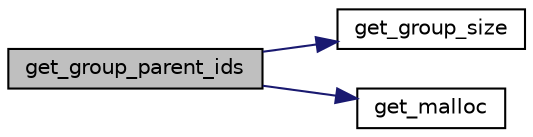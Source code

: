 digraph "get_group_parent_ids"
{
 // LATEX_PDF_SIZE
  edge [fontname="Helvetica",fontsize="10",labelfontname="Helvetica",labelfontsize="10"];
  node [fontname="Helvetica",fontsize="10",shape=record];
  rankdir="LR";
  Node1 [label="get_group_parent_ids",height=0.2,width=0.4,color="black", fillcolor="grey75", style="filled", fontcolor="black",tooltip="Gets the ids of either the first or second parent of each member of the group."];
  Node1 -> Node2 [color="midnightblue",fontsize="10",style="solid",fontname="Helvetica"];
  Node2 [label="get_group_size",height=0.2,width=0.4,color="black", fillcolor="white", style="filled",URL="$group__getters.html#gad6d2b66296cd80f5bfe303e06de7935c",tooltip="Function to count the number of genotypes that currently belong to the specified group."];
  Node1 -> Node3 [color="midnightblue",fontsize="10",style="solid",fontname="Helvetica"];
  Node3 [label="get_malloc",height=0.2,width=0.4,color="black", fillcolor="white", style="filled",URL="$group__supporters.html#ga08d9e7703e6779d2122baa4309fca0ab",tooltip="Replace calls to malloc direct with this function, which errors and exits with status 2 if memory all..."];
}
